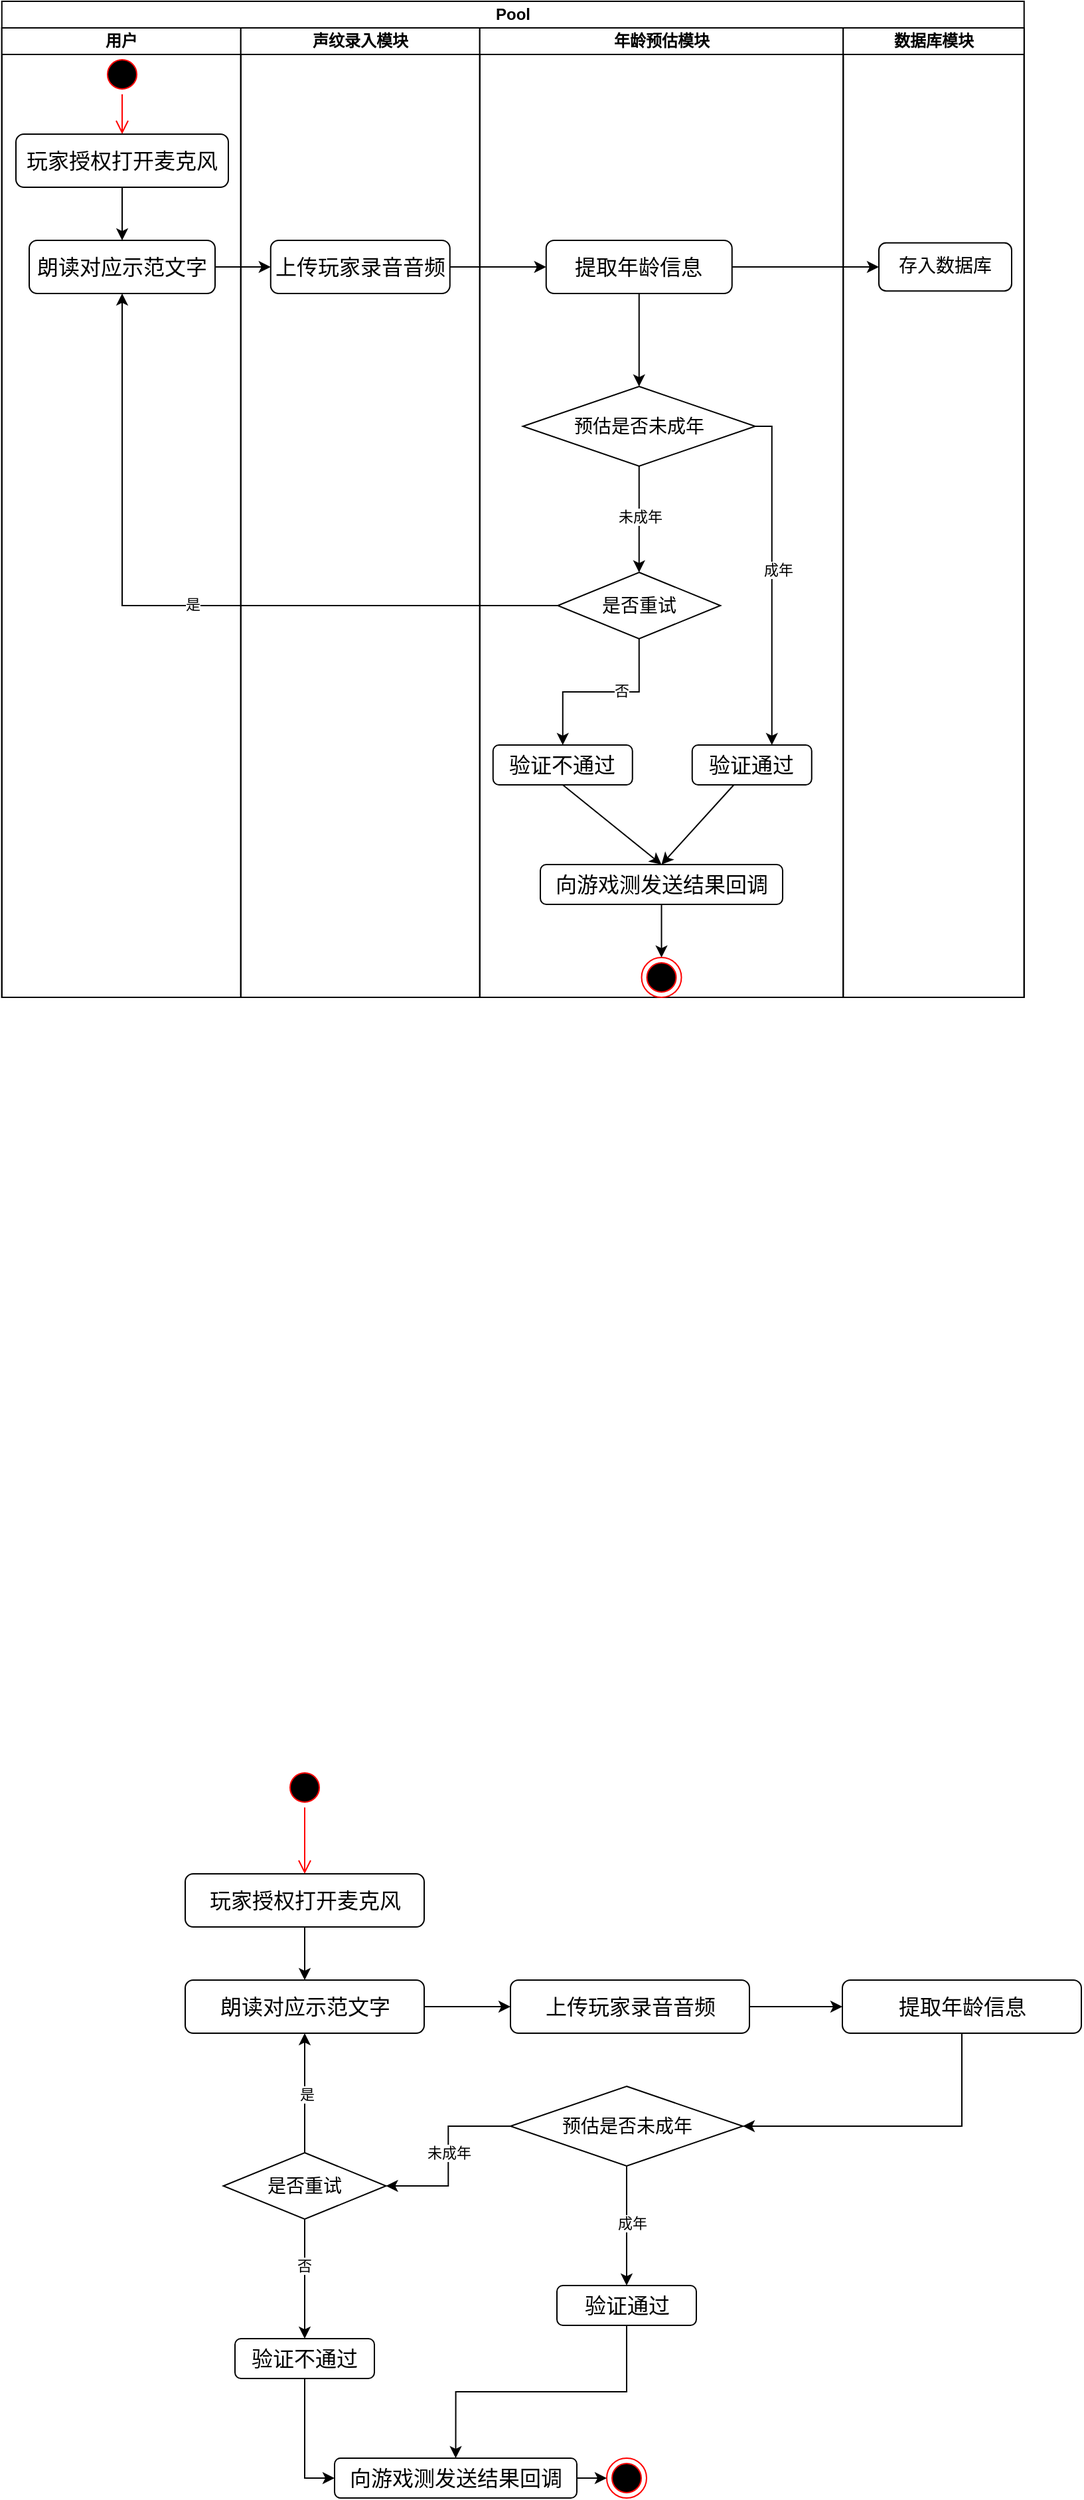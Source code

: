 <mxfile version="21.7.0" type="github">
  <diagram name="第 1 页" id="eJCv2PBCAG6yWB4a6nhj">
    <mxGraphModel dx="1492" dy="893" grid="1" gridSize="10" guides="1" tooltips="1" connect="1" arrows="1" fold="1" page="1" pageScale="1" pageWidth="1654" pageHeight="2336" math="0" shadow="0">
      <root>
        <mxCell id="0" />
        <mxCell id="1" parent="0" />
        <mxCell id="P4ueUrn8jgldeYzejfWz-32" value="" style="ellipse;html=1;shape=endState;fillColor=#000000;strokeColor=#ff0000;" parent="1" vertex="1">
          <mxGeometry x="585" y="1850" width="30" height="30" as="geometry" />
        </mxCell>
        <mxCell id="P4ueUrn8jgldeYzejfWz-33" value="" style="ellipse;html=1;shape=startState;fillColor=#000000;strokeColor=#ff0000;" parent="1" vertex="1">
          <mxGeometry x="342.5" y="1330" width="30" height="30" as="geometry" />
        </mxCell>
        <mxCell id="P4ueUrn8jgldeYzejfWz-34" value="" style="edgeStyle=orthogonalEdgeStyle;html=1;verticalAlign=bottom;endArrow=open;endSize=8;strokeColor=#ff0000;rounded=0;entryX=0.5;entryY=0;entryDx=0;entryDy=0;" parent="1" source="P4ueUrn8jgldeYzejfWz-33" target="P4ueUrn8jgldeYzejfWz-36" edge="1">
          <mxGeometry relative="1" as="geometry">
            <mxPoint x="357.5" y="1420" as="targetPoint" />
          </mxGeometry>
        </mxCell>
        <mxCell id="P4ueUrn8jgldeYzejfWz-35" style="edgeStyle=orthogonalEdgeStyle;rounded=0;orthogonalLoop=1;jettySize=auto;html=1;" parent="1" source="P4ueUrn8jgldeYzejfWz-36" target="P4ueUrn8jgldeYzejfWz-38" edge="1">
          <mxGeometry relative="1" as="geometry" />
        </mxCell>
        <mxCell id="P4ueUrn8jgldeYzejfWz-36" value="&lt;font style=&quot;font-size: 16px;&quot; face=&quot;Lucida Console&quot;&gt;玩家授权打开麦克风&lt;/font&gt;" style="rounded=1;whiteSpace=wrap;html=1;" parent="1" vertex="1">
          <mxGeometry x="267.5" y="1410" width="180" height="40" as="geometry" />
        </mxCell>
        <mxCell id="P4ueUrn8jgldeYzejfWz-37" style="edgeStyle=orthogonalEdgeStyle;rounded=0;orthogonalLoop=1;jettySize=auto;html=1;exitX=1;exitY=0.5;exitDx=0;exitDy=0;entryX=0;entryY=0.5;entryDx=0;entryDy=0;" parent="1" source="P4ueUrn8jgldeYzejfWz-38" target="P4ueUrn8jgldeYzejfWz-40" edge="1">
          <mxGeometry relative="1" as="geometry" />
        </mxCell>
        <mxCell id="P4ueUrn8jgldeYzejfWz-38" value="&lt;font face=&quot;Lucida Console&quot; style=&quot;font-size: 16px;&quot;&gt;朗读对应示范文字&lt;/font&gt;" style="rounded=1;whiteSpace=wrap;html=1;" parent="1" vertex="1">
          <mxGeometry x="267.5" y="1490" width="180" height="40" as="geometry" />
        </mxCell>
        <mxCell id="P4ueUrn8jgldeYzejfWz-39" style="edgeStyle=orthogonalEdgeStyle;rounded=0;orthogonalLoop=1;jettySize=auto;html=1;exitX=1;exitY=0.5;exitDx=0;exitDy=0;entryX=0;entryY=0.5;entryDx=0;entryDy=0;" parent="1" source="P4ueUrn8jgldeYzejfWz-40" target="P4ueUrn8jgldeYzejfWz-42" edge="1">
          <mxGeometry relative="1" as="geometry" />
        </mxCell>
        <mxCell id="P4ueUrn8jgldeYzejfWz-40" value="&lt;font face=&quot;Lucida Console&quot; style=&quot;font-size: 16px;&quot;&gt;上传玩家录音音频&lt;/font&gt;" style="rounded=1;whiteSpace=wrap;html=1;" parent="1" vertex="1">
          <mxGeometry x="512.5" y="1490" width="180" height="40" as="geometry" />
        </mxCell>
        <mxCell id="P4ueUrn8jgldeYzejfWz-41" style="edgeStyle=orthogonalEdgeStyle;rounded=0;orthogonalLoop=1;jettySize=auto;html=1;exitX=0.5;exitY=1;exitDx=0;exitDy=0;entryX=1;entryY=0.5;entryDx=0;entryDy=0;" parent="1" source="P4ueUrn8jgldeYzejfWz-42" target="P4ueUrn8jgldeYzejfWz-47" edge="1">
          <mxGeometry relative="1" as="geometry">
            <mxPoint x="852.5" y="1580" as="targetPoint" />
            <Array as="points">
              <mxPoint x="852.5" y="1600" />
            </Array>
          </mxGeometry>
        </mxCell>
        <mxCell id="P4ueUrn8jgldeYzejfWz-42" value="&lt;font size=&quot;3&quot; face=&quot;Lucida Console&quot;&gt;提取年龄信息&lt;/font&gt;" style="rounded=1;whiteSpace=wrap;html=1;" parent="1" vertex="1">
          <mxGeometry x="762.5" y="1490" width="180" height="40" as="geometry" />
        </mxCell>
        <mxCell id="P4ueUrn8jgldeYzejfWz-43" style="edgeStyle=orthogonalEdgeStyle;rounded=0;orthogonalLoop=1;jettySize=auto;html=1;exitX=0;exitY=0.5;exitDx=0;exitDy=0;entryX=1;entryY=0.5;entryDx=0;entryDy=0;" parent="1" source="P4ueUrn8jgldeYzejfWz-47" target="P4ueUrn8jgldeYzejfWz-54" edge="1">
          <mxGeometry relative="1" as="geometry" />
        </mxCell>
        <mxCell id="P4ueUrn8jgldeYzejfWz-44" value="未成年" style="edgeLabel;html=1;align=center;verticalAlign=middle;resizable=0;points=[];" parent="P4ueUrn8jgldeYzejfWz-43" vertex="1" connectable="0">
          <mxGeometry x="-0.044" y="-1" relative="1" as="geometry">
            <mxPoint x="1" as="offset" />
          </mxGeometry>
        </mxCell>
        <mxCell id="P4ueUrn8jgldeYzejfWz-45" style="edgeStyle=orthogonalEdgeStyle;rounded=0;orthogonalLoop=1;jettySize=auto;html=1;exitX=0.5;exitY=1;exitDx=0;exitDy=0;" parent="1" source="P4ueUrn8jgldeYzejfWz-47" target="P4ueUrn8jgldeYzejfWz-49" edge="1">
          <mxGeometry relative="1" as="geometry" />
        </mxCell>
        <mxCell id="P4ueUrn8jgldeYzejfWz-46" value="成年" style="edgeLabel;html=1;align=center;verticalAlign=middle;resizable=0;points=[];" parent="P4ueUrn8jgldeYzejfWz-45" vertex="1" connectable="0">
          <mxGeometry x="-0.044" y="4" relative="1" as="geometry">
            <mxPoint as="offset" />
          </mxGeometry>
        </mxCell>
        <mxCell id="P4ueUrn8jgldeYzejfWz-47" value="&lt;span style=&quot;font-size: 14px;&quot;&gt;预估是否未成年&lt;/span&gt;" style="rhombus;whiteSpace=wrap;html=1;" parent="1" vertex="1">
          <mxGeometry x="512.5" y="1570" width="175" height="60" as="geometry" />
        </mxCell>
        <mxCell id="P4ueUrn8jgldeYzejfWz-48" style="edgeStyle=orthogonalEdgeStyle;rounded=0;orthogonalLoop=1;jettySize=auto;html=1;entryX=0.5;entryY=0;entryDx=0;entryDy=0;" parent="1" source="P4ueUrn8jgldeYzejfWz-49" target="P4ueUrn8jgldeYzejfWz-58" edge="1">
          <mxGeometry relative="1" as="geometry" />
        </mxCell>
        <mxCell id="P4ueUrn8jgldeYzejfWz-49" value="&lt;font size=&quot;3&quot; face=&quot;Lucida Console&quot;&gt;验证通过&lt;/font&gt;" style="rounded=1;whiteSpace=wrap;html=1;" parent="1" vertex="1">
          <mxGeometry x="547.5" y="1720" width="105" height="30" as="geometry" />
        </mxCell>
        <mxCell id="P4ueUrn8jgldeYzejfWz-50" style="edgeStyle=orthogonalEdgeStyle;rounded=0;orthogonalLoop=1;jettySize=auto;html=1;exitX=0.5;exitY=0;exitDx=0;exitDy=0;entryX=0.5;entryY=1;entryDx=0;entryDy=0;" parent="1" source="P4ueUrn8jgldeYzejfWz-54" target="P4ueUrn8jgldeYzejfWz-38" edge="1">
          <mxGeometry relative="1" as="geometry" />
        </mxCell>
        <mxCell id="P4ueUrn8jgldeYzejfWz-51" value="是" style="edgeLabel;html=1;align=center;verticalAlign=middle;resizable=0;points=[];" parent="P4ueUrn8jgldeYzejfWz-50" vertex="1" connectable="0">
          <mxGeometry x="-0.022" y="-1" relative="1" as="geometry">
            <mxPoint as="offset" />
          </mxGeometry>
        </mxCell>
        <mxCell id="P4ueUrn8jgldeYzejfWz-52" style="edgeStyle=orthogonalEdgeStyle;rounded=0;orthogonalLoop=1;jettySize=auto;html=1;exitX=0.5;exitY=1;exitDx=0;exitDy=0;entryX=0.5;entryY=0;entryDx=0;entryDy=0;" parent="1" source="P4ueUrn8jgldeYzejfWz-54" target="P4ueUrn8jgldeYzejfWz-56" edge="1">
          <mxGeometry relative="1" as="geometry" />
        </mxCell>
        <mxCell id="P4ueUrn8jgldeYzejfWz-53" value="否" style="edgeLabel;html=1;align=center;verticalAlign=middle;resizable=0;points=[];" parent="P4ueUrn8jgldeYzejfWz-52" vertex="1" connectable="0">
          <mxGeometry x="-0.222" y="-1" relative="1" as="geometry">
            <mxPoint as="offset" />
          </mxGeometry>
        </mxCell>
        <mxCell id="P4ueUrn8jgldeYzejfWz-54" value="&lt;span style=&quot;font-size: 14px;&quot;&gt;是否重试&lt;/span&gt;" style="rhombus;whiteSpace=wrap;html=1;" parent="1" vertex="1">
          <mxGeometry x="296.25" y="1620" width="122.5" height="50" as="geometry" />
        </mxCell>
        <mxCell id="P4ueUrn8jgldeYzejfWz-55" style="edgeStyle=orthogonalEdgeStyle;rounded=0;orthogonalLoop=1;jettySize=auto;html=1;exitX=0.5;exitY=1;exitDx=0;exitDy=0;entryX=0;entryY=0.5;entryDx=0;entryDy=0;" parent="1" source="P4ueUrn8jgldeYzejfWz-56" target="P4ueUrn8jgldeYzejfWz-58" edge="1">
          <mxGeometry relative="1" as="geometry" />
        </mxCell>
        <mxCell id="P4ueUrn8jgldeYzejfWz-56" value="&lt;font size=&quot;3&quot; face=&quot;Lucida Console&quot;&gt;验证不通过&lt;/font&gt;" style="rounded=1;whiteSpace=wrap;html=1;" parent="1" vertex="1">
          <mxGeometry x="305" y="1760" width="105" height="30" as="geometry" />
        </mxCell>
        <mxCell id="P4ueUrn8jgldeYzejfWz-57" style="edgeStyle=orthogonalEdgeStyle;rounded=0;orthogonalLoop=1;jettySize=auto;html=1;exitX=1;exitY=0.5;exitDx=0;exitDy=0;entryX=0;entryY=0.5;entryDx=0;entryDy=0;" parent="1" source="P4ueUrn8jgldeYzejfWz-58" target="P4ueUrn8jgldeYzejfWz-32" edge="1">
          <mxGeometry relative="1" as="geometry" />
        </mxCell>
        <mxCell id="P4ueUrn8jgldeYzejfWz-58" value="&lt;font size=&quot;3&quot; face=&quot;Lucida Console&quot;&gt;向游戏测发送结果回调&lt;/font&gt;" style="rounded=1;whiteSpace=wrap;html=1;" parent="1" vertex="1">
          <mxGeometry x="380" y="1850" width="182.5" height="30" as="geometry" />
        </mxCell>
        <mxCell id="P4ueUrn8jgldeYzejfWz-68" value="Pool" style="swimlane;childLayout=stackLayout;resizeParent=1;resizeParentMax=0;startSize=20;html=1;" parent="1" vertex="1">
          <mxGeometry x="129.38" width="770" height="750" as="geometry" />
        </mxCell>
        <mxCell id="P4ueUrn8jgldeYzejfWz-69" value="用户" style="swimlane;startSize=20;html=1;" parent="P4ueUrn8jgldeYzejfWz-68" vertex="1">
          <mxGeometry y="20" width="180" height="730" as="geometry" />
        </mxCell>
        <mxCell id="kbp1W1BHpDVRfjKskcVf-2" value="" style="ellipse;html=1;shape=startState;fillColor=#000000;strokeColor=#ff0000;" parent="P4ueUrn8jgldeYzejfWz-69" vertex="1">
          <mxGeometry x="75.62" y="20" width="30" height="30" as="geometry" />
        </mxCell>
        <mxCell id="kbp1W1BHpDVRfjKskcVf-3" value="" style="edgeStyle=orthogonalEdgeStyle;html=1;verticalAlign=bottom;endArrow=open;endSize=8;strokeColor=#ff0000;rounded=0;entryX=0.5;entryY=0;entryDx=0;entryDy=0;" parent="P4ueUrn8jgldeYzejfWz-69" source="kbp1W1BHpDVRfjKskcVf-2" target="kbp1W1BHpDVRfjKskcVf-5" edge="1">
          <mxGeometry relative="1" as="geometry">
            <mxPoint x="50" y="120" as="targetPoint" />
          </mxGeometry>
        </mxCell>
        <mxCell id="kbp1W1BHpDVRfjKskcVf-5" value="&lt;font style=&quot;font-size: 16px;&quot; face=&quot;Lucida Console&quot;&gt;玩家授权打开麦克风&lt;/font&gt;" style="rounded=1;whiteSpace=wrap;html=1;" parent="P4ueUrn8jgldeYzejfWz-69" vertex="1">
          <mxGeometry x="10.62" y="80" width="160" height="40" as="geometry" />
        </mxCell>
        <mxCell id="kbp1W1BHpDVRfjKskcVf-7" value="&lt;font face=&quot;Lucida Console&quot; style=&quot;font-size: 16px;&quot;&gt;朗读对应示范文字&lt;/font&gt;" style="rounded=1;whiteSpace=wrap;html=1;" parent="P4ueUrn8jgldeYzejfWz-69" vertex="1">
          <mxGeometry x="20.62" y="160" width="140" height="40" as="geometry" />
        </mxCell>
        <mxCell id="kbp1W1BHpDVRfjKskcVf-4" style="edgeStyle=orthogonalEdgeStyle;rounded=0;orthogonalLoop=1;jettySize=auto;html=1;" parent="P4ueUrn8jgldeYzejfWz-69" source="kbp1W1BHpDVRfjKskcVf-5" target="kbp1W1BHpDVRfjKskcVf-7" edge="1">
          <mxGeometry relative="1" as="geometry" />
        </mxCell>
        <mxCell id="P4ueUrn8jgldeYzejfWz-70" value="声纹录入模块" style="swimlane;startSize=20;html=1;" parent="P4ueUrn8jgldeYzejfWz-68" vertex="1">
          <mxGeometry x="180" y="20" width="180" height="730" as="geometry" />
        </mxCell>
        <mxCell id="kbp1W1BHpDVRfjKskcVf-9" value="&lt;font face=&quot;Lucida Console&quot; style=&quot;font-size: 16px;&quot;&gt;上传玩家录音音频&lt;/font&gt;" style="rounded=1;whiteSpace=wrap;html=1;" parent="P4ueUrn8jgldeYzejfWz-70" vertex="1">
          <mxGeometry x="22.5" y="160" width="135" height="40" as="geometry" />
        </mxCell>
        <mxCell id="kbp1W1BHpDVRfjKskcVf-19" style="edgeStyle=orthogonalEdgeStyle;rounded=0;orthogonalLoop=1;jettySize=auto;html=1;exitX=1;exitY=0.5;exitDx=0;exitDy=0;entryX=0;entryY=0.5;entryDx=0;entryDy=0;" parent="P4ueUrn8jgldeYzejfWz-68" source="kbp1W1BHpDVRfjKskcVf-7" target="kbp1W1BHpDVRfjKskcVf-9" edge="1">
          <mxGeometry relative="1" as="geometry" />
        </mxCell>
        <mxCell id="kbp1W1BHpDVRfjKskcVf-20" style="edgeStyle=orthogonalEdgeStyle;rounded=0;orthogonalLoop=1;jettySize=auto;html=1;exitX=1;exitY=0.5;exitDx=0;exitDy=0;entryX=0;entryY=0.5;entryDx=0;entryDy=0;" parent="P4ueUrn8jgldeYzejfWz-68" source="kbp1W1BHpDVRfjKskcVf-9" target="kbp1W1BHpDVRfjKskcVf-13" edge="1">
          <mxGeometry relative="1" as="geometry" />
        </mxCell>
        <mxCell id="kbp1W1BHpDVRfjKskcVf-31" style="edgeStyle=orthogonalEdgeStyle;rounded=0;orthogonalLoop=1;jettySize=auto;html=1;exitX=0;exitY=0.5;exitDx=0;exitDy=0;entryX=0.5;entryY=1;entryDx=0;entryDy=0;" parent="P4ueUrn8jgldeYzejfWz-68" source="kbp1W1BHpDVRfjKskcVf-28" target="kbp1W1BHpDVRfjKskcVf-7" edge="1">
          <mxGeometry relative="1" as="geometry" />
        </mxCell>
        <mxCell id="kbp1W1BHpDVRfjKskcVf-32" value="是" style="edgeLabel;html=1;align=center;verticalAlign=middle;resizable=0;points=[];" parent="kbp1W1BHpDVRfjKskcVf-31" vertex="1" connectable="0">
          <mxGeometry x="-0.022" y="-1" relative="1" as="geometry">
            <mxPoint as="offset" />
          </mxGeometry>
        </mxCell>
        <mxCell id="P4ueUrn8jgldeYzejfWz-71" value="年龄预估模块" style="swimlane;startSize=20;html=1;" parent="P4ueUrn8jgldeYzejfWz-68" vertex="1">
          <mxGeometry x="360" y="20" width="273.75" height="730" as="geometry" />
        </mxCell>
        <mxCell id="P4ueUrn8jgldeYzejfWz-74" style="edgeStyle=orthogonalEdgeStyle;rounded=0;orthogonalLoop=1;jettySize=auto;html=1;entryX=0.5;entryY=0;entryDx=0;entryDy=0;" parent="P4ueUrn8jgldeYzejfWz-71" source="kbp1W1BHpDVRfjKskcVf-13" target="kbp1W1BHpDVRfjKskcVf-15" edge="1">
          <mxGeometry relative="1" as="geometry" />
        </mxCell>
        <mxCell id="kbp1W1BHpDVRfjKskcVf-13" value="&lt;font size=&quot;3&quot; face=&quot;Lucida Console&quot;&gt;提取年龄信息&lt;/font&gt;" style="rounded=1;whiteSpace=wrap;html=1;" parent="P4ueUrn8jgldeYzejfWz-71" vertex="1">
          <mxGeometry x="50" y="160" width="140" height="40" as="geometry" />
        </mxCell>
        <mxCell id="kbp1W1BHpDVRfjKskcVf-15" value="&lt;span style=&quot;font-size: 14px;&quot;&gt;预估是否未成年&lt;/span&gt;" style="rhombus;whiteSpace=wrap;html=1;" parent="P4ueUrn8jgldeYzejfWz-71" vertex="1">
          <mxGeometry x="32.5" y="270" width="175" height="60" as="geometry" />
        </mxCell>
        <mxCell id="kbp1W1BHpDVRfjKskcVf-28" value="&lt;span style=&quot;font-size: 14px;&quot;&gt;是否重试&lt;/span&gt;" style="rhombus;whiteSpace=wrap;html=1;" parent="P4ueUrn8jgldeYzejfWz-71" vertex="1">
          <mxGeometry x="58.75" y="410" width="122.5" height="50" as="geometry" />
        </mxCell>
        <mxCell id="kbp1W1BHpDVRfjKskcVf-29" style="edgeStyle=orthogonalEdgeStyle;rounded=0;orthogonalLoop=1;jettySize=auto;html=1;exitX=0.5;exitY=1;exitDx=0;exitDy=0;entryX=0.5;entryY=0;entryDx=0;entryDy=0;" parent="P4ueUrn8jgldeYzejfWz-71" source="kbp1W1BHpDVRfjKskcVf-15" target="kbp1W1BHpDVRfjKskcVf-28" edge="1">
          <mxGeometry relative="1" as="geometry" />
        </mxCell>
        <mxCell id="kbp1W1BHpDVRfjKskcVf-30" value="未成年" style="edgeLabel;html=1;align=center;verticalAlign=middle;resizable=0;points=[];" parent="kbp1W1BHpDVRfjKskcVf-29" vertex="1" connectable="0">
          <mxGeometry x="-0.044" y="-1" relative="1" as="geometry">
            <mxPoint x="1" as="offset" />
          </mxGeometry>
        </mxCell>
        <mxCell id="kbp1W1BHpDVRfjKskcVf-23" value="&lt;font size=&quot;3&quot; face=&quot;Lucida Console&quot;&gt;验证通过&lt;/font&gt;" style="rounded=1;whiteSpace=wrap;html=1;" parent="P4ueUrn8jgldeYzejfWz-71" vertex="1">
          <mxGeometry x="160" y="540" width="90" height="30" as="geometry" />
        </mxCell>
        <mxCell id="H0Yiqih6-B8NDiTEWmIC-1" style="edgeStyle=orthogonalEdgeStyle;rounded=0;orthogonalLoop=1;jettySize=auto;html=1;exitX=1;exitY=0.5;exitDx=0;exitDy=0;" parent="P4ueUrn8jgldeYzejfWz-71" source="kbp1W1BHpDVRfjKskcVf-15" target="kbp1W1BHpDVRfjKskcVf-23" edge="1">
          <mxGeometry relative="1" as="geometry">
            <Array as="points">
              <mxPoint x="220" y="300" />
            </Array>
          </mxGeometry>
        </mxCell>
        <mxCell id="H0Yiqih6-B8NDiTEWmIC-2" value="成年" style="edgeLabel;html=1;align=center;verticalAlign=middle;resizable=0;points=[];" parent="H0Yiqih6-B8NDiTEWmIC-1" vertex="1" connectable="0">
          <mxGeometry x="-0.044" y="4" relative="1" as="geometry">
            <mxPoint as="offset" />
          </mxGeometry>
        </mxCell>
        <mxCell id="kbp1W1BHpDVRfjKskcVf-33" value="&lt;font size=&quot;3&quot; face=&quot;Lucida Console&quot;&gt;验证不通过&lt;/font&gt;" style="rounded=1;whiteSpace=wrap;html=1;" parent="P4ueUrn8jgldeYzejfWz-71" vertex="1">
          <mxGeometry x="10" y="540" width="105" height="30" as="geometry" />
        </mxCell>
        <mxCell id="kbp1W1BHpDVRfjKskcVf-34" style="rounded=0;orthogonalLoop=1;jettySize=auto;html=1;exitX=0.5;exitY=1;exitDx=0;exitDy=0;entryX=0.5;entryY=0;entryDx=0;entryDy=0;edgeStyle=orthogonalEdgeStyle;" parent="P4ueUrn8jgldeYzejfWz-71" source="kbp1W1BHpDVRfjKskcVf-28" target="kbp1W1BHpDVRfjKskcVf-33" edge="1">
          <mxGeometry relative="1" as="geometry" />
        </mxCell>
        <mxCell id="kbp1W1BHpDVRfjKskcVf-36" value="否" style="edgeLabel;html=1;align=center;verticalAlign=middle;resizable=0;points=[];" parent="kbp1W1BHpDVRfjKskcVf-34" vertex="1" connectable="0">
          <mxGeometry x="-0.222" y="-1" relative="1" as="geometry">
            <mxPoint as="offset" />
          </mxGeometry>
        </mxCell>
        <mxCell id="P4ueUrn8jgldeYzejfWz-75" style="edgeStyle=orthogonalEdgeStyle;rounded=0;orthogonalLoop=1;jettySize=auto;html=1;exitX=0.5;exitY=1;exitDx=0;exitDy=0;entryX=0.5;entryY=0;entryDx=0;entryDy=0;" parent="P4ueUrn8jgldeYzejfWz-71" source="H0Yiqih6-B8NDiTEWmIC-3" target="kbp1W1BHpDVRfjKskcVf-1" edge="1">
          <mxGeometry relative="1" as="geometry" />
        </mxCell>
        <mxCell id="H0Yiqih6-B8NDiTEWmIC-3" value="&lt;font size=&quot;3&quot; face=&quot;Lucida Console&quot;&gt;向游戏测发送结果回调&lt;/font&gt;" style="rounded=1;whiteSpace=wrap;html=1;" parent="P4ueUrn8jgldeYzejfWz-71" vertex="1">
          <mxGeometry x="45.63" y="630" width="182.5" height="30" as="geometry" />
        </mxCell>
        <mxCell id="H0Yiqih6-B8NDiTEWmIC-5" style="rounded=0;orthogonalLoop=1;jettySize=auto;html=1;entryX=0.5;entryY=0;entryDx=0;entryDy=0;" parent="P4ueUrn8jgldeYzejfWz-71" source="kbp1W1BHpDVRfjKskcVf-23" target="H0Yiqih6-B8NDiTEWmIC-3" edge="1">
          <mxGeometry relative="1" as="geometry" />
        </mxCell>
        <mxCell id="H0Yiqih6-B8NDiTEWmIC-4" style="rounded=0;orthogonalLoop=1;jettySize=auto;html=1;exitX=0.5;exitY=1;exitDx=0;exitDy=0;entryX=0.5;entryY=0;entryDx=0;entryDy=0;" parent="P4ueUrn8jgldeYzejfWz-71" source="kbp1W1BHpDVRfjKskcVf-33" target="H0Yiqih6-B8NDiTEWmIC-3" edge="1">
          <mxGeometry relative="1" as="geometry" />
        </mxCell>
        <mxCell id="kbp1W1BHpDVRfjKskcVf-1" value="" style="ellipse;html=1;shape=endState;fillColor=#000000;strokeColor=#ff0000;" parent="P4ueUrn8jgldeYzejfWz-71" vertex="1">
          <mxGeometry x="121.88" y="700" width="30" height="30" as="geometry" />
        </mxCell>
        <mxCell id="VraS3iK6MXq_g-KSkfJG-1" value="数据库模块" style="swimlane;startSize=20;html=1;" vertex="1" parent="P4ueUrn8jgldeYzejfWz-68">
          <mxGeometry x="633.75" y="20" width="136.25" height="730" as="geometry" />
        </mxCell>
        <mxCell id="VraS3iK6MXq_g-KSkfJG-20" value="&lt;font face=&quot;Lucida Console&quot;&gt;&lt;span style=&quot;font-size: 14px;&quot;&gt;存入数据库&lt;/span&gt;&lt;/font&gt;" style="rounded=1;whiteSpace=wrap;html=1;" vertex="1" parent="VraS3iK6MXq_g-KSkfJG-1">
          <mxGeometry x="26.87" y="161.88" width="100" height="36.24" as="geometry" />
        </mxCell>
        <mxCell id="VraS3iK6MXq_g-KSkfJG-19" style="edgeStyle=orthogonalEdgeStyle;rounded=0;orthogonalLoop=1;jettySize=auto;html=1;entryX=0;entryY=0.5;entryDx=0;entryDy=0;" edge="1" parent="P4ueUrn8jgldeYzejfWz-68" source="kbp1W1BHpDVRfjKskcVf-13" target="VraS3iK6MXq_g-KSkfJG-20">
          <mxGeometry relative="1" as="geometry">
            <mxPoint x="650.62" y="200" as="targetPoint" />
          </mxGeometry>
        </mxCell>
      </root>
    </mxGraphModel>
  </diagram>
</mxfile>
